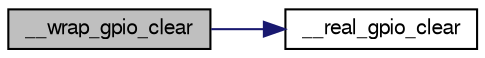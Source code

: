 digraph "__wrap_gpio_clear"
{
  edge [fontname="FreeSans",fontsize="10",labelfontname="FreeSans",labelfontsize="10"];
  node [fontname="FreeSans",fontsize="10",shape=record];
  rankdir="LR";
  Node1 [label="__wrap_gpio_clear",height=0.2,width=0.4,color="black", fillcolor="grey75", style="filled", fontcolor="black"];
  Node1 -> Node2 [color="midnightblue",fontsize="10",style="solid",fontname="FreeSans"];
  Node2 [label="__real_gpio_clear",height=0.2,width=0.4,color="black", fillcolor="white", style="filled",URL="$gpio__ext__common_8c.html#abfacfb77b7ec97c101b77ca3fb10dbe0"];
}
